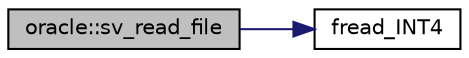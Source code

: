 digraph "oracle::sv_read_file"
{
  edge [fontname="Helvetica",fontsize="10",labelfontname="Helvetica",labelfontsize="10"];
  node [fontname="Helvetica",fontsize="10",shape=record];
  rankdir="LR";
  Node9695 [label="oracle::sv_read_file",height=0.2,width=0.4,color="black", fillcolor="grey75", style="filled", fontcolor="black"];
  Node9695 -> Node9696 [color="midnightblue",fontsize="10",style="solid",fontname="Helvetica"];
  Node9696 [label="fread_INT4",height=0.2,width=0.4,color="black", fillcolor="white", style="filled",URL="$df/dbf/sajeeb_8_c.html#a885df02c08251c103e985ef1d7159014"];
}
